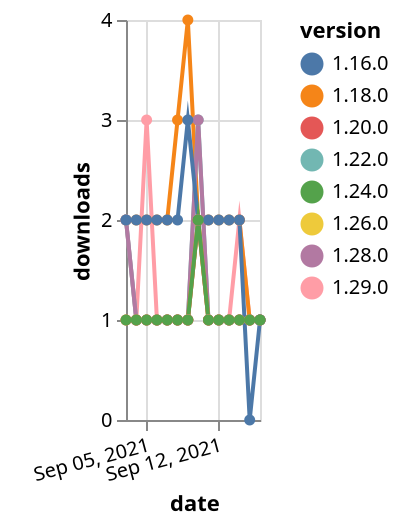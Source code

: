 {"$schema": "https://vega.github.io/schema/vega-lite/v5.json", "description": "A simple bar chart with embedded data.", "data": {"values": [{"date": "2021-09-03", "total": 123, "delta": 2, "version": "1.29.0"}, {"date": "2021-09-04", "total": 124, "delta": 1, "version": "1.29.0"}, {"date": "2021-09-05", "total": 127, "delta": 3, "version": "1.29.0"}, {"date": "2021-09-06", "total": 128, "delta": 1, "version": "1.29.0"}, {"date": "2021-09-07", "total": 129, "delta": 1, "version": "1.29.0"}, {"date": "2021-09-08", "total": 130, "delta": 1, "version": "1.29.0"}, {"date": "2021-09-09", "total": 131, "delta": 1, "version": "1.29.0"}, {"date": "2021-09-10", "total": 133, "delta": 2, "version": "1.29.0"}, {"date": "2021-09-11", "total": 134, "delta": 1, "version": "1.29.0"}, {"date": "2021-09-12", "total": 135, "delta": 1, "version": "1.29.0"}, {"date": "2021-09-13", "total": 136, "delta": 1, "version": "1.29.0"}, {"date": "2021-09-14", "total": 138, "delta": 2, "version": "1.29.0"}, {"date": "2021-09-15", "total": 139, "delta": 1, "version": "1.29.0"}, {"date": "2021-09-16", "total": 140, "delta": 1, "version": "1.29.0"}, {"date": "2021-09-03", "total": 2446, "delta": 2, "version": "1.18.0"}, {"date": "2021-09-04", "total": 2448, "delta": 2, "version": "1.18.0"}, {"date": "2021-09-05", "total": 2450, "delta": 2, "version": "1.18.0"}, {"date": "2021-09-06", "total": 2452, "delta": 2, "version": "1.18.0"}, {"date": "2021-09-07", "total": 2454, "delta": 2, "version": "1.18.0"}, {"date": "2021-09-08", "total": 2457, "delta": 3, "version": "1.18.0"}, {"date": "2021-09-09", "total": 2461, "delta": 4, "version": "1.18.0"}, {"date": "2021-09-10", "total": 2463, "delta": 2, "version": "1.18.0"}, {"date": "2021-09-11", "total": 2465, "delta": 2, "version": "1.18.0"}, {"date": "2021-09-12", "total": 2467, "delta": 2, "version": "1.18.0"}, {"date": "2021-09-13", "total": 2469, "delta": 2, "version": "1.18.0"}, {"date": "2021-09-14", "total": 2471, "delta": 2, "version": "1.18.0"}, {"date": "2021-09-15", "total": 2472, "delta": 1, "version": "1.18.0"}, {"date": "2021-09-16", "total": 2473, "delta": 1, "version": "1.18.0"}, {"date": "2021-09-03", "total": 342, "delta": 2, "version": "1.22.0"}, {"date": "2021-09-04", "total": 343, "delta": 1, "version": "1.22.0"}, {"date": "2021-09-05", "total": 344, "delta": 1, "version": "1.22.0"}, {"date": "2021-09-06", "total": 345, "delta": 1, "version": "1.22.0"}, {"date": "2021-09-07", "total": 346, "delta": 1, "version": "1.22.0"}, {"date": "2021-09-08", "total": 347, "delta": 1, "version": "1.22.0"}, {"date": "2021-09-09", "total": 348, "delta": 1, "version": "1.22.0"}, {"date": "2021-09-10", "total": 351, "delta": 3, "version": "1.22.0"}, {"date": "2021-09-11", "total": 352, "delta": 1, "version": "1.22.0"}, {"date": "2021-09-12", "total": 353, "delta": 1, "version": "1.22.0"}, {"date": "2021-09-13", "total": 354, "delta": 1, "version": "1.22.0"}, {"date": "2021-09-14", "total": 355, "delta": 1, "version": "1.22.0"}, {"date": "2021-09-15", "total": 356, "delta": 1, "version": "1.22.0"}, {"date": "2021-09-16", "total": 357, "delta": 1, "version": "1.22.0"}, {"date": "2021-09-03", "total": 191, "delta": 2, "version": "1.28.0"}, {"date": "2021-09-04", "total": 192, "delta": 1, "version": "1.28.0"}, {"date": "2021-09-05", "total": 193, "delta": 1, "version": "1.28.0"}, {"date": "2021-09-06", "total": 194, "delta": 1, "version": "1.28.0"}, {"date": "2021-09-07", "total": 195, "delta": 1, "version": "1.28.0"}, {"date": "2021-09-08", "total": 196, "delta": 1, "version": "1.28.0"}, {"date": "2021-09-09", "total": 197, "delta": 1, "version": "1.28.0"}, {"date": "2021-09-10", "total": 200, "delta": 3, "version": "1.28.0"}, {"date": "2021-09-11", "total": 201, "delta": 1, "version": "1.28.0"}, {"date": "2021-09-12", "total": 202, "delta": 1, "version": "1.28.0"}, {"date": "2021-09-13", "total": 203, "delta": 1, "version": "1.28.0"}, {"date": "2021-09-14", "total": 204, "delta": 1, "version": "1.28.0"}, {"date": "2021-09-15", "total": 205, "delta": 1, "version": "1.28.0"}, {"date": "2021-09-16", "total": 206, "delta": 1, "version": "1.28.0"}, {"date": "2021-09-03", "total": 163, "delta": 1, "version": "1.26.0"}, {"date": "2021-09-04", "total": 164, "delta": 1, "version": "1.26.0"}, {"date": "2021-09-05", "total": 165, "delta": 1, "version": "1.26.0"}, {"date": "2021-09-06", "total": 166, "delta": 1, "version": "1.26.0"}, {"date": "2021-09-07", "total": 167, "delta": 1, "version": "1.26.0"}, {"date": "2021-09-08", "total": 168, "delta": 1, "version": "1.26.0"}, {"date": "2021-09-09", "total": 169, "delta": 1, "version": "1.26.0"}, {"date": "2021-09-10", "total": 171, "delta": 2, "version": "1.26.0"}, {"date": "2021-09-11", "total": 172, "delta": 1, "version": "1.26.0"}, {"date": "2021-09-12", "total": 173, "delta": 1, "version": "1.26.0"}, {"date": "2021-09-13", "total": 174, "delta": 1, "version": "1.26.0"}, {"date": "2021-09-14", "total": 175, "delta": 1, "version": "1.26.0"}, {"date": "2021-09-15", "total": 176, "delta": 1, "version": "1.26.0"}, {"date": "2021-09-16", "total": 177, "delta": 1, "version": "1.26.0"}, {"date": "2021-09-03", "total": 243, "delta": 1, "version": "1.20.0"}, {"date": "2021-09-04", "total": 244, "delta": 1, "version": "1.20.0"}, {"date": "2021-09-05", "total": 245, "delta": 1, "version": "1.20.0"}, {"date": "2021-09-06", "total": 246, "delta": 1, "version": "1.20.0"}, {"date": "2021-09-07", "total": 247, "delta": 1, "version": "1.20.0"}, {"date": "2021-09-08", "total": 248, "delta": 1, "version": "1.20.0"}, {"date": "2021-09-09", "total": 249, "delta": 1, "version": "1.20.0"}, {"date": "2021-09-10", "total": 251, "delta": 2, "version": "1.20.0"}, {"date": "2021-09-11", "total": 252, "delta": 1, "version": "1.20.0"}, {"date": "2021-09-12", "total": 253, "delta": 1, "version": "1.20.0"}, {"date": "2021-09-13", "total": 254, "delta": 1, "version": "1.20.0"}, {"date": "2021-09-14", "total": 255, "delta": 1, "version": "1.20.0"}, {"date": "2021-09-15", "total": 256, "delta": 1, "version": "1.20.0"}, {"date": "2021-09-16", "total": 257, "delta": 1, "version": "1.20.0"}, {"date": "2021-09-03", "total": 2306, "delta": 2, "version": "1.16.0"}, {"date": "2021-09-04", "total": 2308, "delta": 2, "version": "1.16.0"}, {"date": "2021-09-05", "total": 2310, "delta": 2, "version": "1.16.0"}, {"date": "2021-09-06", "total": 2312, "delta": 2, "version": "1.16.0"}, {"date": "2021-09-07", "total": 2314, "delta": 2, "version": "1.16.0"}, {"date": "2021-09-08", "total": 2316, "delta": 2, "version": "1.16.0"}, {"date": "2021-09-09", "total": 2319, "delta": 3, "version": "1.16.0"}, {"date": "2021-09-10", "total": 2321, "delta": 2, "version": "1.16.0"}, {"date": "2021-09-11", "total": 2323, "delta": 2, "version": "1.16.0"}, {"date": "2021-09-12", "total": 2325, "delta": 2, "version": "1.16.0"}, {"date": "2021-09-13", "total": 2327, "delta": 2, "version": "1.16.0"}, {"date": "2021-09-14", "total": 2329, "delta": 2, "version": "1.16.0"}, {"date": "2021-09-15", "total": 2329, "delta": 0, "version": "1.16.0"}, {"date": "2021-09-16", "total": 2330, "delta": 1, "version": "1.16.0"}, {"date": "2021-09-03", "total": 181, "delta": 1, "version": "1.24.0"}, {"date": "2021-09-04", "total": 182, "delta": 1, "version": "1.24.0"}, {"date": "2021-09-05", "total": 183, "delta": 1, "version": "1.24.0"}, {"date": "2021-09-06", "total": 184, "delta": 1, "version": "1.24.0"}, {"date": "2021-09-07", "total": 185, "delta": 1, "version": "1.24.0"}, {"date": "2021-09-08", "total": 186, "delta": 1, "version": "1.24.0"}, {"date": "2021-09-09", "total": 187, "delta": 1, "version": "1.24.0"}, {"date": "2021-09-10", "total": 189, "delta": 2, "version": "1.24.0"}, {"date": "2021-09-11", "total": 190, "delta": 1, "version": "1.24.0"}, {"date": "2021-09-12", "total": 191, "delta": 1, "version": "1.24.0"}, {"date": "2021-09-13", "total": 192, "delta": 1, "version": "1.24.0"}, {"date": "2021-09-14", "total": 193, "delta": 1, "version": "1.24.0"}, {"date": "2021-09-15", "total": 194, "delta": 1, "version": "1.24.0"}, {"date": "2021-09-16", "total": 195, "delta": 1, "version": "1.24.0"}]}, "width": "container", "mark": {"type": "line", "point": {"filled": true}}, "encoding": {"x": {"field": "date", "type": "temporal", "timeUnit": "yearmonthdate", "title": "date", "axis": {"labelAngle": -15}}, "y": {"field": "delta", "type": "quantitative", "title": "downloads"}, "color": {"field": "version", "type": "nominal"}, "tooltip": {"field": "delta"}}}